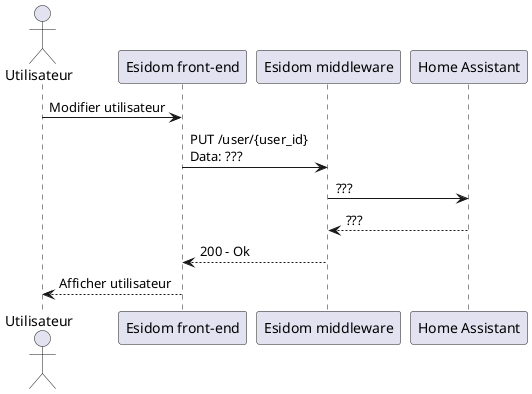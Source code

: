 @startuml modifier utilisateur

actor "Utilisateur" as u
participant "Esidom front-end" as fe
participant "Esidom middleware" as m
participant "Home Assistant" as ha

u -> fe: Modifier utilisateur
fe -> m: PUT /user/{user_id}\n\
Data: ???
m -> ha: ???
ha --> m: ???
m --> fe: 200 - Ok
fe --> u: Afficher utilisateur

@enduml